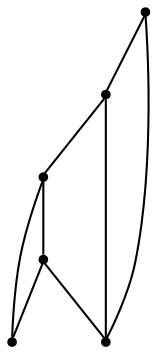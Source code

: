 graph {
  node [shape=point,comment="{\"directed\":false,\"doi\":\"10.1007/978-3-030-35802-0_12\",\"figure\":\"6\"}"]

  v0 [pos="1329.4399329775995,1729.2294536108482"]
  v1 [pos="1500.1421500497734,1581.7619625160955"]
  v2 [pos="1277.183670786057,1519.961009599443"]
  v3 [pos="1443.6528386862904,1384.6163745865317"]
  v4 [pos="1125.3626036098774,1614.7209615916922"]
  v5 [pos="1143.603990435413,1414.8082939903913"]

  v0 -- v4 [id="-1",pos="1329.4399329775995,1729.2294536108482 1322.02030817497,1730.0863953298829 1314.4583019831312,1730.517230463317 1306.795652316452,1730.517230463317 1226.4255636117264,1730.517230463317 1157.1272327309578,1683.1211894679245 1125.3626036098774,1614.7209615916922"]
  v5 -- v2 [id="-2",pos="1143.603990435413,1414.8082939903913 1255.0290845296013,1459.6482617714328 1255.0290845296013,1459.6482617714328 1255.0290845296013,1459.6482617714328 1289.5472940158957,1473.533640013887 1296.9276201275852,1493.640814321256 1277.183670786057,1519.961009599443"]
  v1 -- v4 [id="-5",pos="1500.1421500497734,1581.7619625160955 1417.0675068672713,1595.5140610685055 1417.0675068672713,1595.5140610685055 1417.0675068672713,1595.5140610685055 1376.8945065719377,1602.1734672607504 1340.6304134893294,1602.265160635294 1308.283621290583,1595.7933379762696 1277.5702883656602,1589.6548417176325 1277.5702883656602,1589.6548417176325 1277.5702883656602,1589.6548417176325 1247.0488652853498,1583.54991973206 1214.7020730866034,1585.9877426122666 1180.538305440557,1596.9810278859286 1125.3626036098774,1614.7209615916922 1125.3626036098774,1614.7209615916922 1125.3626036098774,1614.7209615916922"]
  v5 -- v3 [id="-6",pos="1143.603990435413,1414.8082939903913 1179.8405237686093,1363.7587136349184 1239.4285965976567,1330.458401452584 1306.795652316452,1330.458401452584 1359.7410620286919,1330.458401452584 1407.8815722310464,1351.0272413577072 1443.6528386862904,1384.6163745865317"]
  v3 -- v2 [id="-7",pos="1443.6528386862904,1384.6163745865317 1345.6104040097584,1453.2975099758837 1345.6104040097584,1453.2975099758837 1345.6104040097584,1453.2975099758837 1319.735386610634,1471.416680356945 1296.923423292017,1493.640814321256 1277.183670786057,1519.961009599443"]
  v4 -- v5 [id="-8",pos="1125.3626036098774,1614.7209615916922 1113.4143932229556,1589.1452976728342 1106.7637862884617,1560.5933316573553 1106.7637862884617,1530.4878159579505 1106.7637862884617,1487.3794266333725 1120.3999664910752,1447.4563831956261 1143.603990435413,1414.8082939903913"]
  v1 -- v0 [id="-9",pos="1500.1421500497734,1581.7619625160955 1479.4041818843868,1660.3357524820071 1412.0463389830998,1719.934972793922 1329.4399329775995,1729.2294536108482"]
  v3 -- v1 [id="-10",pos="1443.6528386862904,1384.6163745865317 1482.5415316985682,1421.101188065058 1506.8275183444423,1472.9579573736128 1506.8275183444423,1530.4878159579505 1506.827518344442,1548.2242252195274 1504.5191742811899,1565.4214164480466 1500.1421500497734,1581.7619625160955"]
}